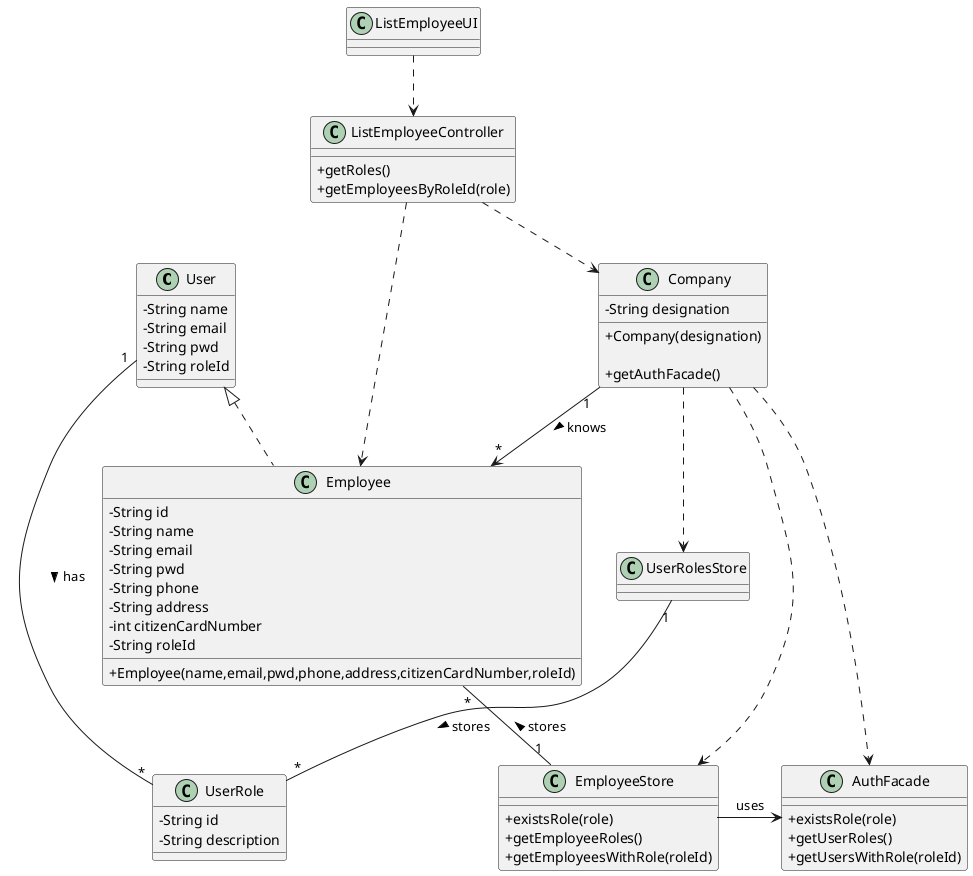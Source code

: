 @startuml
skinparam classAttributeIconSize 0

class User {
  - String name
  - String email
  - String pwd
  - String roleId
}

class Employee {
  -String id
  -String name
  -String email
  -String pwd
  -String phone
  -String address
  -int citizenCardNumber
  -String roleId
  
  +Employee(name,email,pwd,phone,address,citizenCardNumber,roleId)
}

class Company {
  -String designation
  +Company(designation)

  +getAuthFacade()
}

class AuthFacade {
  +existsRole(role)
  +getUserRoles()
  +getUsersWithRole(roleId)
}

class EmployeeStore {
  +existsRole(role)
  +getEmployeeRoles()
  +getEmployeesWithRole(roleId)
}

class ListEmployeeController {
  +getRoles()
  +getEmployeesByRoleId(role)
}

class UserRole {
  -String id
  -String description
}

class UserRolesStore {

}

class ListEmployeeUI {}

ListEmployeeUI ..> ListEmployeeController
ListEmployeeController ..> Employee
ListEmployeeController ..> Company

Company ..> AuthFacade
Company ..> EmployeeStore
EmployeeStore -> AuthFacade : uses
Employee "*" -- "1" EmployeeStore : stores <
Company "1" --> "*" Employee : knows >

UserRolesStore "1" -- "*" UserRole : stores >
Company ..> UserRolesStore

User "1" -- "*" UserRole : has >

User <|.. Employee 

@enduml
